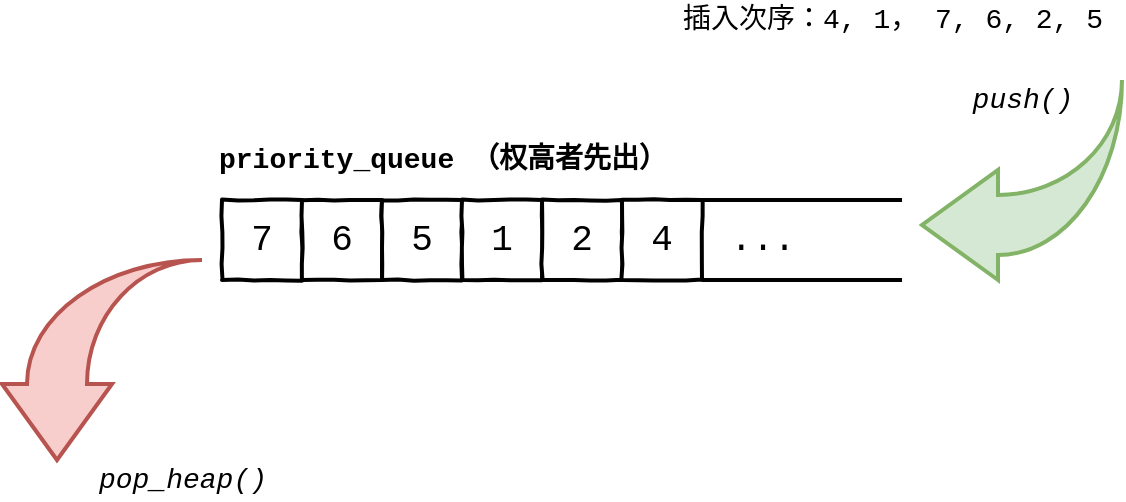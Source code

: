 <mxfile version="14.8.1" type="device"><diagram id="vf6DigKZjZ3dsuvKj74A" name="第 1 页"><mxGraphModel dx="894" dy="542" grid="1" gridSize="10" guides="1" tooltips="1" connect="1" arrows="1" fold="1" page="1" pageScale="1" pageWidth="827" pageHeight="1169" math="0" shadow="0"><root><mxCell id="0"/><mxCell id="1" parent="0"/><mxCell id="dOWNxMWF_xt1nLaw9kVx-2" value="7" style="rounded=0;whiteSpace=wrap;html=1;comic=1;jiggle=2;fontStyle=0;fontFamily=Courier New;fontSize=18;strokeWidth=2;" vertex="1" parent="1"><mxGeometry x="170" y="260" width="40" height="40" as="geometry"/></mxCell><mxCell id="dOWNxMWF_xt1nLaw9kVx-3" value="6" style="rounded=0;whiteSpace=wrap;html=1;comic=1;jiggle=2;fontStyle=0;fontFamily=Courier New;fontSize=18;strokeWidth=2;" vertex="1" parent="1"><mxGeometry x="210" y="260" width="40" height="40" as="geometry"/></mxCell><mxCell id="dOWNxMWF_xt1nLaw9kVx-4" value="5" style="rounded=0;whiteSpace=wrap;html=1;comic=1;jiggle=2;fontStyle=0;fontFamily=Courier New;fontSize=18;strokeWidth=2;" vertex="1" parent="1"><mxGeometry x="250" y="260" width="40" height="40" as="geometry"/></mxCell><mxCell id="dOWNxMWF_xt1nLaw9kVx-5" value="1" style="rounded=0;whiteSpace=wrap;html=1;comic=1;jiggle=2;fontStyle=0;fontFamily=Courier New;fontSize=18;strokeWidth=2;" vertex="1" parent="1"><mxGeometry x="290" y="260" width="40" height="40" as="geometry"/></mxCell><mxCell id="dOWNxMWF_xt1nLaw9kVx-6" value="2" style="rounded=0;whiteSpace=wrap;html=1;comic=1;jiggle=2;fontStyle=0;fontFamily=Courier New;fontSize=18;strokeWidth=2;" vertex="1" parent="1"><mxGeometry x="330" y="260" width="40" height="40" as="geometry"/></mxCell><mxCell id="dOWNxMWF_xt1nLaw9kVx-7" value="4" style="rounded=0;whiteSpace=wrap;html=1;comic=1;jiggle=2;fontStyle=0;fontFamily=Courier New;fontSize=18;strokeWidth=2;" vertex="1" parent="1"><mxGeometry x="370" y="260" width="40" height="40" as="geometry"/></mxCell><mxCell id="dOWNxMWF_xt1nLaw9kVx-16" value="" style="endArrow=none;html=1;exitX=1;exitY=0;exitDx=0;exitDy=0;strokeWidth=2;fontStyle=0" edge="1" parent="1" source="dOWNxMWF_xt1nLaw9kVx-7"><mxGeometry width="50" height="50" relative="1" as="geometry"><mxPoint x="390" y="310" as="sourcePoint"/><mxPoint x="510" y="260" as="targetPoint"/></mxGeometry></mxCell><mxCell id="dOWNxMWF_xt1nLaw9kVx-17" value="" style="endArrow=none;html=1;exitX=1;exitY=1;exitDx=0;exitDy=0;strokeWidth=2;fontStyle=0" edge="1" parent="1" source="dOWNxMWF_xt1nLaw9kVx-7"><mxGeometry width="50" height="50" relative="1" as="geometry"><mxPoint x="390" y="310" as="sourcePoint"/><mxPoint x="510" y="300" as="targetPoint"/></mxGeometry></mxCell><mxCell id="dOWNxMWF_xt1nLaw9kVx-18" value="&lt;font face=&quot;Courier New&quot; style=&quot;font-size: 18px&quot;&gt;&lt;span&gt;...&lt;/span&gt;&lt;/font&gt;" style="text;html=1;align=center;verticalAlign=middle;resizable=0;points=[];autosize=1;strokeWidth=2;fontStyle=0" vertex="1" parent="1"><mxGeometry x="415" y="270" width="50" height="20" as="geometry"/></mxCell><mxCell id="dOWNxMWF_xt1nLaw9kVx-19" value="&lt;font face=&quot;Courier New&quot; style=&quot;font-size: 14px&quot;&gt;&lt;b&gt;priority_queue （权高者先出）&lt;/b&gt;&lt;/font&gt;" style="text;html=1;align=center;verticalAlign=middle;resizable=0;points=[];autosize=1;strokeColor=none;" vertex="1" parent="1"><mxGeometry x="160" y="230" width="240" height="20" as="geometry"/></mxCell><mxCell id="dOWNxMWF_xt1nLaw9kVx-20" value="" style="html=1;shadow=0;dashed=0;align=center;verticalAlign=middle;shape=mxgraph.arrows2.jumpInArrow;dy=15;dx=38;arrowHead=55;strokeWidth=2;rotation=-180;fillColor=#d5e8d4;strokeColor=#82b366;" vertex="1" parent="1"><mxGeometry x="520" y="200" width="100" height="100" as="geometry"/></mxCell><mxCell id="dOWNxMWF_xt1nLaw9kVx-21" value="" style="html=1;shadow=0;dashed=0;align=center;verticalAlign=middle;shape=mxgraph.arrows2.jumpInArrow;dy=15;dx=38;arrowHead=55;strokeWidth=2;rotation=90;flipV=1;fillColor=#f8cecc;strokeColor=#b85450;" vertex="1" parent="1"><mxGeometry x="60" y="290" width="100" height="100" as="geometry"/></mxCell><mxCell id="dOWNxMWF_xt1nLaw9kVx-23" value="&lt;font face=&quot;Courier New&quot; style=&quot;font-size: 14px&quot;&gt;&lt;i&gt;pop_heap()&lt;/i&gt;&lt;/font&gt;" style="text;html=1;align=center;verticalAlign=middle;resizable=0;points=[];autosize=1;strokeColor=none;" vertex="1" parent="1"><mxGeometry x="100" y="390" width="100" height="20" as="geometry"/></mxCell><mxCell id="dOWNxMWF_xt1nLaw9kVx-24" value="&lt;font face=&quot;Courier New&quot; style=&quot;font-size: 14px&quot;&gt;&lt;i&gt;push()&lt;/i&gt;&lt;/font&gt;" style="text;html=1;align=center;verticalAlign=middle;resizable=0;points=[];autosize=1;strokeColor=none;" vertex="1" parent="1"><mxGeometry x="535" y="200" width="70" height="20" as="geometry"/></mxCell><mxCell id="dOWNxMWF_xt1nLaw9kVx-26" value="&lt;font face=&quot;Courier New&quot; style=&quot;font-size: 14px&quot;&gt;插入次序：4, 1， 7, 6, 2, 5&lt;/font&gt;" style="text;html=1;align=center;verticalAlign=middle;resizable=0;points=[];autosize=1;strokeColor=none;" vertex="1" parent="1"><mxGeometry x="390" y="160" width="230" height="20" as="geometry"/></mxCell></root></mxGraphModel></diagram></mxfile>